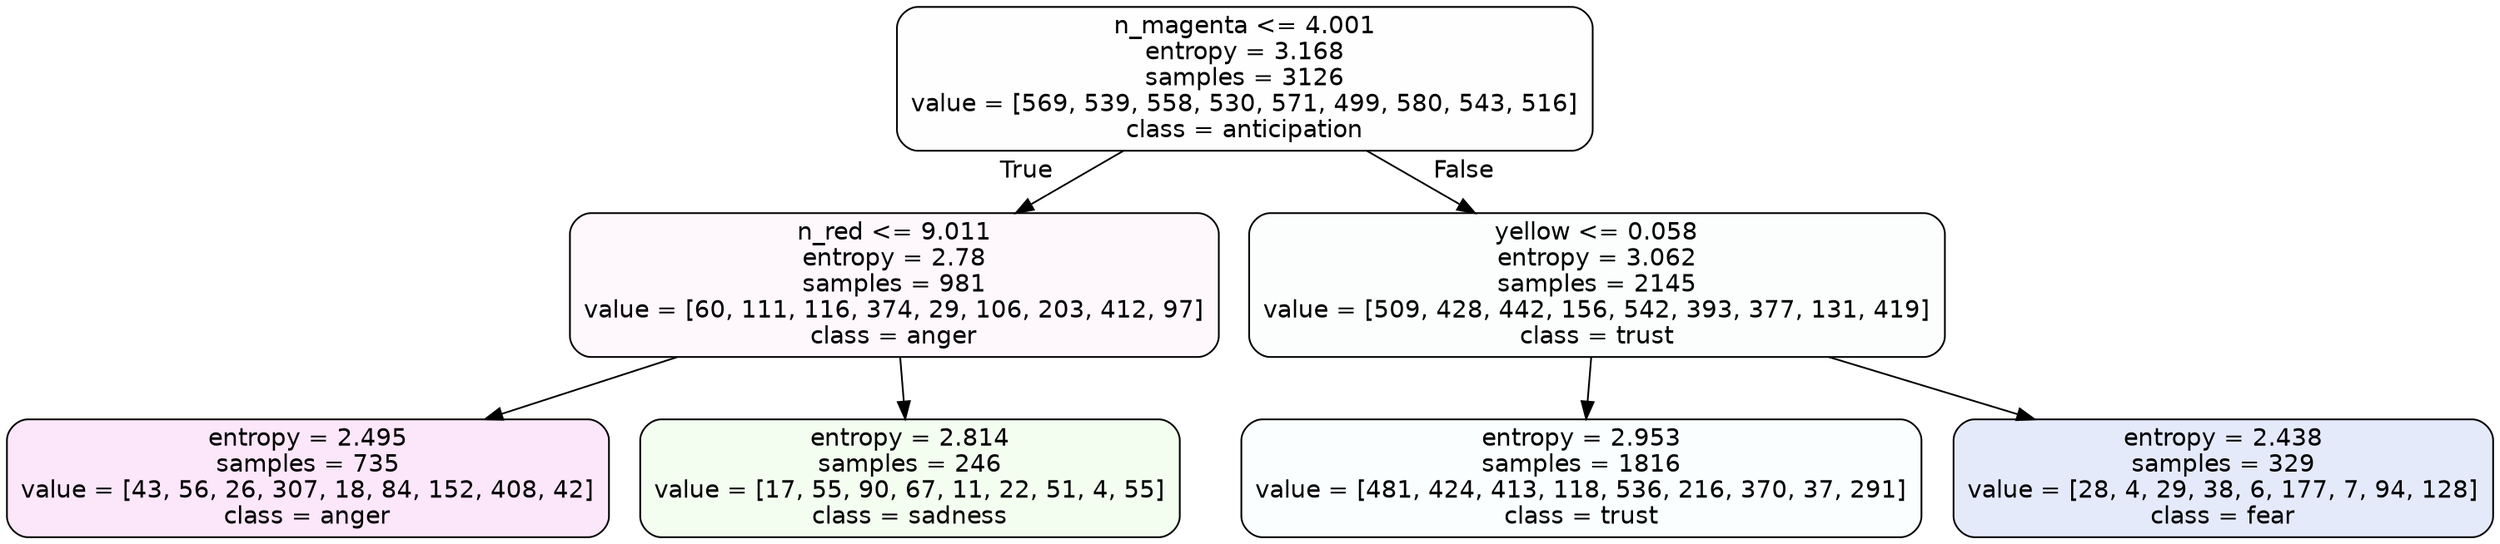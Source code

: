 digraph Tree {
node [shape=box, style="filled, rounded", color="black", fontname=helvetica] ;
edge [fontname=helvetica] ;
0 [label="n_magenta <= 4.001\nentropy = 3.168\nsamples = 3126\nvalue = [569, 539, 558, 530, 571, 499, 580, 543, 516]\nclass = anticipation", fillcolor="#8139e501"] ;
1 [label="n_red <= 9.011\nentropy = 2.78\nsamples = 981\nvalue = [60, 111, 116, 374, 29, 106, 203, 412, 97]\nclass = anger", fillcolor="#e539d709"] ;
0 -> 1 [labeldistance=2.5, labelangle=45, headlabel="True"] ;
2 [label="entropy = 2.495\nsamples = 735\nvalue = [43, 56, 26, 307, 18, 84, 152, 408, 42]\nclass = anger", fillcolor="#e539d71f"] ;
1 -> 2 ;
3 [label="entropy = 2.814\nsamples = 246\nvalue = [17, 55, 90, 67, 11, 22, 51, 4, 55]\nclass = sadness", fillcolor="#64e53913"] ;
1 -> 3 ;
4 [label="yellow <= 0.058\nentropy = 3.062\nsamples = 2145\nvalue = [509, 428, 442, 156, 542, 393, 377, 131, 419]\nclass = trust", fillcolor="#39d7e503"] ;
0 -> 4 [labeldistance=2.5, labelangle=-45, headlabel="False"] ;
5 [label="entropy = 2.953\nsamples = 1816\nvalue = [481, 424, 413, 118, 536, 216, 370, 37, 291]\nclass = trust", fillcolor="#39d7e506"] ;
4 -> 5 ;
6 [label="entropy = 2.438\nsamples = 329\nvalue = [28, 4, 29, 38, 6, 177, 7, 94, 128]\nclass = fear", fillcolor="#3964e521"] ;
4 -> 6 ;
}